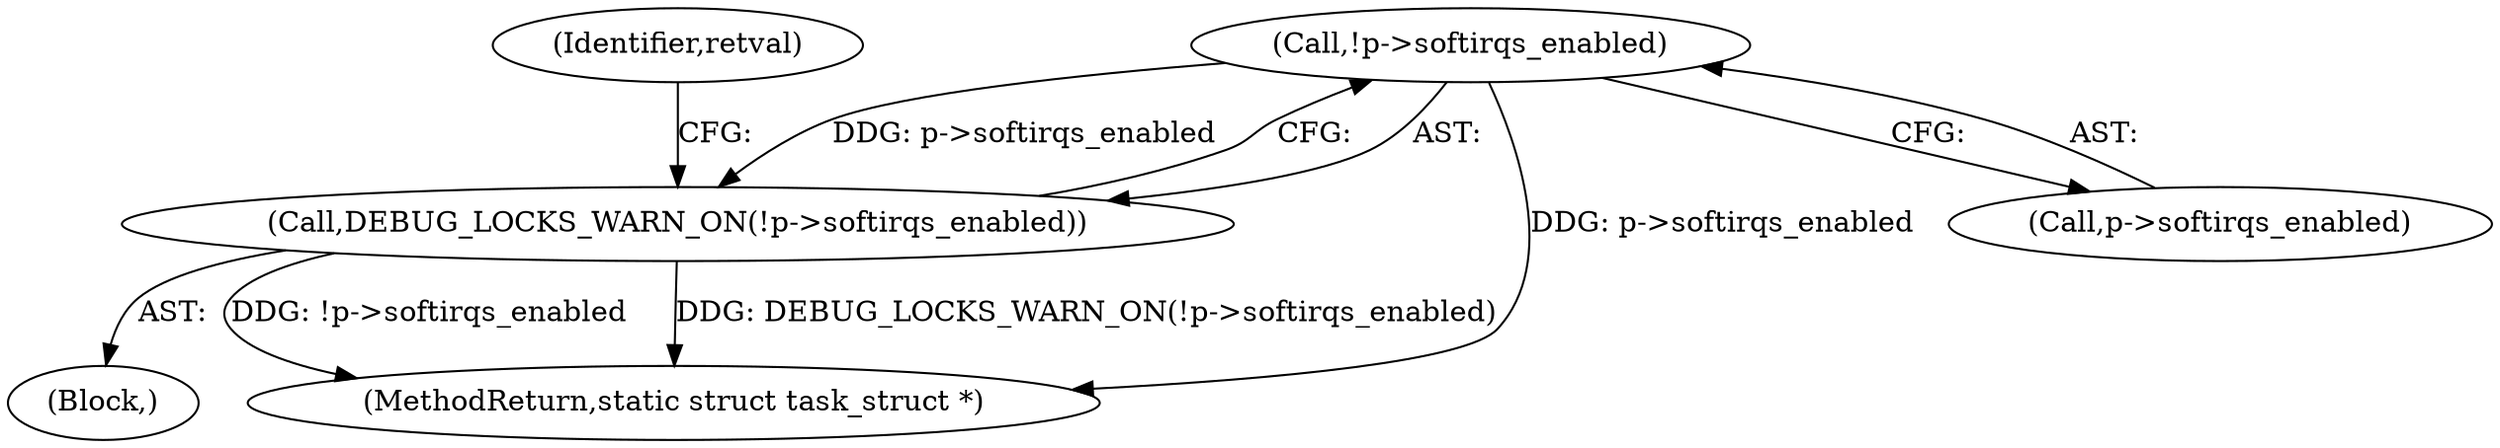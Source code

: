 digraph "0_linux_e66eded8309ebf679d3d3c1f5820d1f2ca332c71_0@pointer" {
"1000250" [label="(Call,!p->softirqs_enabled)"];
"1000249" [label="(Call,DEBUG_LOCKS_WARN_ON(!p->softirqs_enabled))"];
"1000255" [label="(Identifier,retval)"];
"1000249" [label="(Call,DEBUG_LOCKS_WARN_ON(!p->softirqs_enabled))"];
"1000251" [label="(Call,p->softirqs_enabled)"];
"1000250" [label="(Call,!p->softirqs_enabled)"];
"1001227" [label="(MethodReturn,static struct task_struct *)"];
"1000127" [label="(Block,)"];
"1000250" -> "1000249"  [label="AST: "];
"1000250" -> "1000251"  [label="CFG: "];
"1000251" -> "1000250"  [label="AST: "];
"1000249" -> "1000250"  [label="CFG: "];
"1000250" -> "1001227"  [label="DDG: p->softirqs_enabled"];
"1000250" -> "1000249"  [label="DDG: p->softirqs_enabled"];
"1000249" -> "1000127"  [label="AST: "];
"1000255" -> "1000249"  [label="CFG: "];
"1000249" -> "1001227"  [label="DDG: !p->softirqs_enabled"];
"1000249" -> "1001227"  [label="DDG: DEBUG_LOCKS_WARN_ON(!p->softirqs_enabled)"];
}
